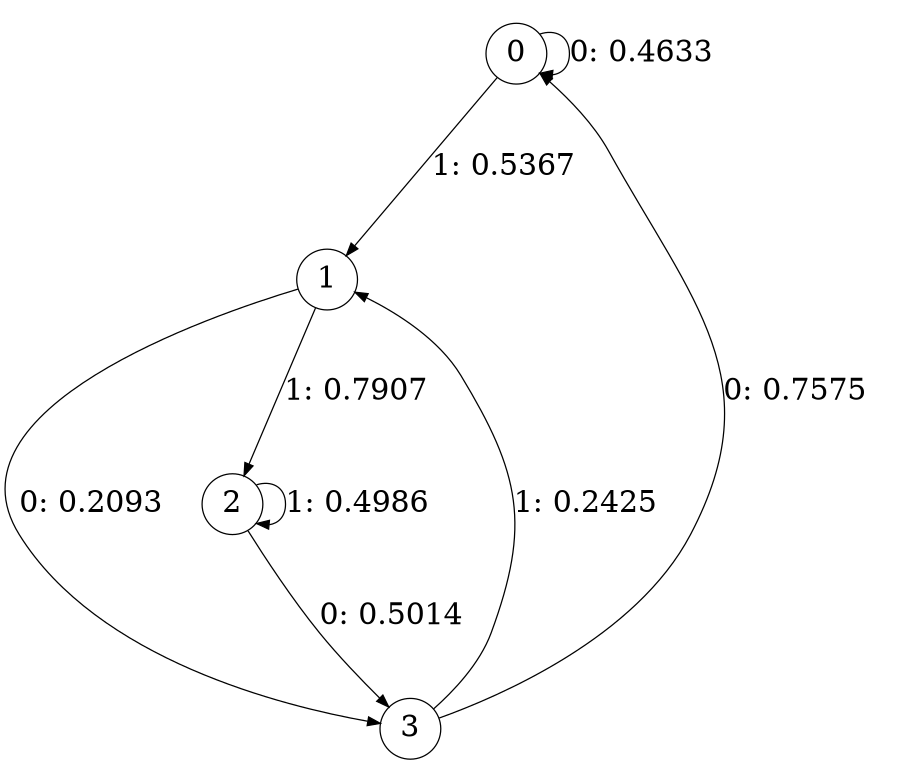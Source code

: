 digraph "ch3concat_phase3_L2" {
size = "6,8.5";
ratio = "fill";
node [shape = circle];
node [fontsize = 24];
edge [fontsize = 24];
0 -> 0 [label = "0: 0.4633   "];
0 -> 1 [label = "1: 0.5367   "];
1 -> 3 [label = "0: 0.2093   "];
1 -> 2 [label = "1: 0.7907   "];
2 -> 3 [label = "0: 0.5014   "];
2 -> 2 [label = "1: 0.4986   "];
3 -> 0 [label = "0: 0.7575   "];
3 -> 1 [label = "1: 0.2425   "];
}